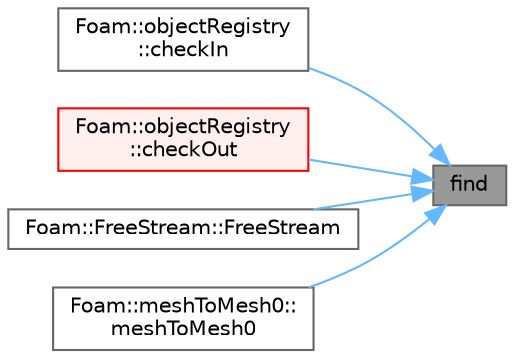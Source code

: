 digraph "find"
{
 // LATEX_PDF_SIZE
  bgcolor="transparent";
  edge [fontname=Helvetica,fontsize=10,labelfontname=Helvetica,labelfontsize=10];
  node [fontname=Helvetica,fontsize=10,shape=box,height=0.2,width=0.4];
  rankdir="RL";
  Node1 [id="Node000001",label="find",height=0.2,width=0.4,color="gray40", fillcolor="grey60", style="filled", fontcolor="black",tooltip=" "];
  Node1 -> Node2 [id="edge1_Node000001_Node000002",dir="back",color="steelblue1",style="solid",tooltip=" "];
  Node2 [id="Node000002",label="Foam::objectRegistry\l::checkIn",height=0.2,width=0.4,color="grey40", fillcolor="white", style="filled",URL="$classFoam_1_1objectRegistry.html#a349527691a060ddf4ece098efdb62322",tooltip=" "];
  Node1 -> Node3 [id="edge2_Node000001_Node000003",dir="back",color="steelblue1",style="solid",tooltip=" "];
  Node3 [id="Node000003",label="Foam::objectRegistry\l::checkOut",height=0.2,width=0.4,color="red", fillcolor="#FFF0F0", style="filled",URL="$classFoam_1_1objectRegistry.html#ab612a4398c3fd9d26a969ae472018390",tooltip=" "];
  Node1 -> Node17 [id="edge3_Node000001_Node000017",dir="back",color="steelblue1",style="solid",tooltip=" "];
  Node17 [id="Node000017",label="Foam::FreeStream::FreeStream",height=0.2,width=0.4,color="grey40", fillcolor="white", style="filled",URL="$classFoam_1_1FreeStream.html#a5019115de04adc2b93cc4c60c3d44c53",tooltip=" "];
  Node1 -> Node18 [id="edge4_Node000001_Node000018",dir="back",color="steelblue1",style="solid",tooltip=" "];
  Node18 [id="Node000018",label="Foam::meshToMesh0::\lmeshToMesh0",height=0.2,width=0.4,color="grey40", fillcolor="white", style="filled",URL="$classFoam_1_1meshToMesh0.html#a47b93567797dcc46c1569f68c1f41239",tooltip=" "];
}
